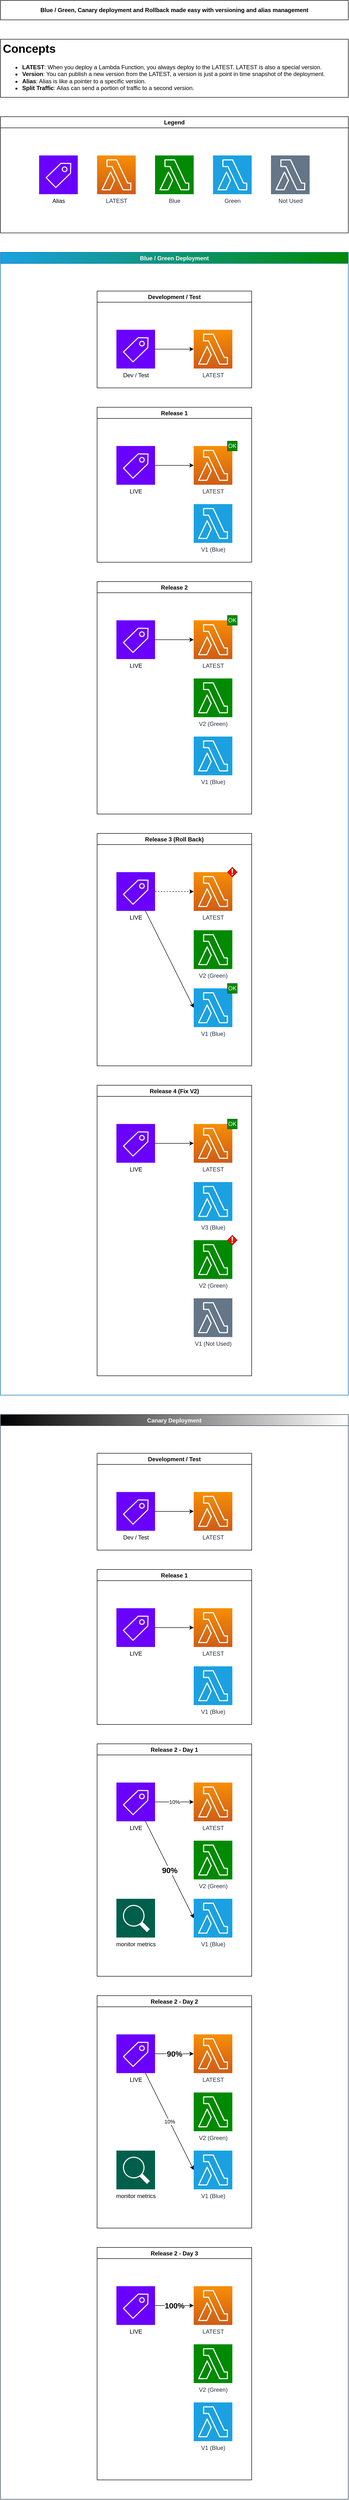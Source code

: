 <mxfile version="21.2.8" type="device">
  <diagram id="rwMwkXmYZ8QWOzxlknyF" name="Page-2">
    <mxGraphModel dx="2928" dy="2100" grid="1" gridSize="10" guides="1" tooltips="1" connect="1" arrows="1" fold="1" page="1" pageScale="1" pageWidth="850" pageHeight="1100" math="0" shadow="0">
      <root>
        <mxCell id="0" />
        <mxCell id="1" parent="0" />
        <mxCell id="IjuGlm-cTknyLkhXqx9--60" value="Canary Deployment" style="swimlane;strokeColor=#314354;fillColor=#000000;fontColor=#ffffff;gradientDirection=east;gradientColor=#ffffff;" vertex="1" parent="1">
          <mxGeometry x="40" y="2960" width="720" height="2240" as="geometry" />
        </mxCell>
        <mxCell id="IjuGlm-cTknyLkhXqx9--12" value="Blue / Green Deployment" style="swimlane;strokeColor=#006EAF;fillColor=#1ba1e2;fontColor=#ffffff;gradientColor=#008A00;gradientDirection=east;" vertex="1" parent="1">
          <mxGeometry x="40" y="560" width="720" height="2360" as="geometry" />
        </mxCell>
        <mxCell id="1SJw5H2plZSEz136o1uf-2" value="V2 (Green)" style="sketch=0;points=[[0,0,0],[0.25,0,0],[0.5,0,0],[0.75,0,0],[1,0,0],[0,1,0],[0.25,1,0],[0.5,1,0],[0.75,1,0],[1,1,0],[0,0.25,0],[0,0.5,0],[0,0.75,0],[1,0.25,0],[1,0.5,0],[1,0.75,0]];outlineConnect=0;fontColor=#232F3E;gradientColor=none;gradientDirection=north;fillColor=#008A00;strokeColor=#ffffff;dashed=0;verticalLabelPosition=bottom;verticalAlign=top;align=center;html=1;fontSize=12;fontStyle=0;aspect=fixed;shape=mxgraph.aws4.resourceIcon;resIcon=mxgraph.aws4.lambda;" vertex="1" parent="IjuGlm-cTknyLkhXqx9--12">
          <mxGeometry x="400" y="880" width="80" height="80" as="geometry" />
        </mxCell>
        <mxCell id="1SJw5H2plZSEz136o1uf-3" value="V1 (Blue)" style="sketch=0;points=[[0,0,0],[0.25,0,0],[0.5,0,0],[0.75,0,0],[1,0,0],[0,1,0],[0.25,1,0],[0.5,1,0],[0.75,1,0],[1,1,0],[0,0.25,0],[0,0.5,0],[0,0.75,0],[1,0.25,0],[1,0.5,0],[1,0.75,0]];outlineConnect=0;fontColor=#232F3E;gradientColor=none;gradientDirection=north;fillColor=#1BA1E2;strokeColor=#ffffff;dashed=0;verticalLabelPosition=bottom;verticalAlign=top;align=center;html=1;fontSize=12;fontStyle=0;aspect=fixed;shape=mxgraph.aws4.resourceIcon;resIcon=mxgraph.aws4.lambda;" vertex="1" parent="IjuGlm-cTknyLkhXqx9--12">
          <mxGeometry x="400" y="1000" width="80" height="80" as="geometry" />
        </mxCell>
        <mxCell id="IjuGlm-cTknyLkhXqx9--1" value="Release 1" style="swimlane;strokeColor=default;" vertex="1" parent="IjuGlm-cTknyLkhXqx9--12">
          <mxGeometry x="200" y="320" width="320" height="320" as="geometry" />
        </mxCell>
        <mxCell id="IjuGlm-cTknyLkhXqx9--76" style="rounded=0;orthogonalLoop=1;jettySize=auto;html=1;entryX=0;entryY=0.5;entryDx=0;entryDy=0;entryPerimeter=0;" edge="1" parent="IjuGlm-cTknyLkhXqx9--1" source="IjuGlm-cTknyLkhXqx9--2" target="IjuGlm-cTknyLkhXqx9--74">
          <mxGeometry relative="1" as="geometry" />
        </mxCell>
        <mxCell id="IjuGlm-cTknyLkhXqx9--2" value="LIVE" style="sketch=0;pointerEvents=1;shadow=0;dashed=0;html=1;strokeColor=#3700CC;fillColor=#6a00ff;labelPosition=center;verticalLabelPosition=bottom;verticalAlign=top;align=center;outlineConnect=0;shape=mxgraph.veeam2.tag;fontColor=#000000;" vertex="1" parent="IjuGlm-cTknyLkhXqx9--1">
          <mxGeometry x="40" y="80" width="80" height="80" as="geometry" />
        </mxCell>
        <mxCell id="IjuGlm-cTknyLkhXqx9--74" value="LATEST" style="sketch=0;points=[[0,0,0],[0.25,0,0],[0.5,0,0],[0.75,0,0],[1,0,0],[0,1,0],[0.25,1,0],[0.5,1,0],[0.75,1,0],[1,1,0],[0,0.25,0],[0,0.5,0],[0,0.75,0],[1,0.25,0],[1,0.5,0],[1,0.75,0]];outlineConnect=0;fontColor=#232F3E;gradientColor=#F78E04;gradientDirection=north;fillColor=#D05C17;strokeColor=#ffffff;dashed=0;verticalLabelPosition=bottom;verticalAlign=top;align=center;html=1;fontSize=12;fontStyle=0;aspect=fixed;shape=mxgraph.aws4.resourceIcon;resIcon=mxgraph.aws4.lambda;" vertex="1" parent="IjuGlm-cTknyLkhXqx9--1">
          <mxGeometry x="200" y="80" width="80" height="80" as="geometry" />
        </mxCell>
        <mxCell id="bSylcyBJzIYtn7nVmHvn-1" value="V1 (Blue)" style="sketch=0;points=[[0,0,0],[0.25,0,0],[0.5,0,0],[0.75,0,0],[1,0,0],[0,1,0],[0.25,1,0],[0.5,1,0],[0.75,1,0],[1,1,0],[0,0.25,0],[0,0.5,0],[0,0.75,0],[1,0.25,0],[1,0.5,0],[1,0.75,0]];outlineConnect=0;fontColor=#232F3E;gradientColor=none;gradientDirection=north;fillColor=#1BA1E2;strokeColor=#ffffff;dashed=0;verticalLabelPosition=bottom;verticalAlign=top;align=center;html=1;fontSize=12;fontStyle=0;aspect=fixed;shape=mxgraph.aws4.resourceIcon;resIcon=mxgraph.aws4.lambda;" vertex="1" parent="IjuGlm-cTknyLkhXqx9--1">
          <mxGeometry x="200" y="200" width="80" height="80" as="geometry" />
        </mxCell>
        <mxCell id="kv43AIYKu9O72h3z5Eyk-9" value="&lt;font style=&quot;font-size: 12px;&quot;&gt;OK&lt;/font&gt;" style="whiteSpace=wrap;html=1;aspect=fixed;fontFamily=Helvetica;fontSize=11;fontColor=#ffffff;fillColor=#008a00;strokeColor=#005700;" vertex="1" parent="IjuGlm-cTknyLkhXqx9--1">
          <mxGeometry x="270" y="70" width="20" height="20" as="geometry" />
        </mxCell>
        <mxCell id="IjuGlm-cTknyLkhXqx9--6" value="Release 2" style="swimlane;strokeColor=default;" vertex="1" parent="IjuGlm-cTknyLkhXqx9--12">
          <mxGeometry x="200" y="680" width="320" height="480" as="geometry" />
        </mxCell>
        <mxCell id="IjuGlm-cTknyLkhXqx9--7" value="LIVE" style="sketch=0;pointerEvents=1;shadow=0;dashed=0;html=1;strokeColor=#3700CC;fillColor=#6a00ff;labelPosition=center;verticalLabelPosition=bottom;verticalAlign=top;align=center;outlineConnect=0;shape=mxgraph.veeam2.tag;fontColor=#000000;" vertex="1" parent="IjuGlm-cTknyLkhXqx9--6">
          <mxGeometry x="40" y="80" width="80" height="80" as="geometry" />
        </mxCell>
        <mxCell id="IjuGlm-cTknyLkhXqx9--9" style="edgeStyle=orthogonalEdgeStyle;rounded=0;orthogonalLoop=1;jettySize=auto;html=1;entryX=0;entryY=0.5;entryDx=0;entryDy=0;entryPerimeter=0;" edge="1" parent="IjuGlm-cTknyLkhXqx9--6" source="IjuGlm-cTknyLkhXqx9--7" target="1SJw5H2plZSEz136o1uf-1">
          <mxGeometry relative="1" as="geometry">
            <mxPoint x="200" y="120" as="targetPoint" />
          </mxGeometry>
        </mxCell>
        <mxCell id="1SJw5H2plZSEz136o1uf-1" value="LATEST" style="sketch=0;points=[[0,0,0],[0.25,0,0],[0.5,0,0],[0.75,0,0],[1,0,0],[0,1,0],[0.25,1,0],[0.5,1,0],[0.75,1,0],[1,1,0],[0,0.25,0],[0,0.5,0],[0,0.75,0],[1,0.25,0],[1,0.5,0],[1,0.75,0]];outlineConnect=0;fontColor=#232F3E;gradientColor=#F78E04;gradientDirection=north;fillColor=#D05C17;strokeColor=#ffffff;dashed=0;verticalLabelPosition=bottom;verticalAlign=top;align=center;html=1;fontSize=12;fontStyle=0;aspect=fixed;shape=mxgraph.aws4.resourceIcon;resIcon=mxgraph.aws4.lambda;" vertex="1" parent="IjuGlm-cTknyLkhXqx9--6">
          <mxGeometry x="200" y="80" width="80" height="80" as="geometry" />
        </mxCell>
        <mxCell id="kv43AIYKu9O72h3z5Eyk-6" value="&lt;font style=&quot;font-size: 12px;&quot;&gt;OK&lt;/font&gt;" style="whiteSpace=wrap;html=1;aspect=fixed;fontFamily=Helvetica;fontSize=11;fontColor=#ffffff;fillColor=#008a00;strokeColor=#005700;" vertex="1" parent="IjuGlm-cTknyLkhXqx9--6">
          <mxGeometry x="270" y="70" width="20" height="20" as="geometry" />
        </mxCell>
        <mxCell id="IjuGlm-cTknyLkhXqx9--13" value="Development / Test" style="swimlane;strokeColor=default;" vertex="1" parent="IjuGlm-cTknyLkhXqx9--12">
          <mxGeometry x="200" y="80" width="320" height="200" as="geometry" />
        </mxCell>
        <mxCell id="IjuGlm-cTknyLkhXqx9--73" style="edgeStyle=orthogonalEdgeStyle;rounded=0;orthogonalLoop=1;jettySize=auto;html=1;entryX=0;entryY=0.5;entryDx=0;entryDy=0;entryPerimeter=0;" edge="1" parent="IjuGlm-cTknyLkhXqx9--13" source="IjuGlm-cTknyLkhXqx9--14" target="IjuGlm-cTknyLkhXqx9--72">
          <mxGeometry relative="1" as="geometry" />
        </mxCell>
        <mxCell id="IjuGlm-cTknyLkhXqx9--14" value="Dev / Test" style="sketch=0;pointerEvents=1;shadow=0;dashed=0;html=1;strokeColor=#3700CC;fillColor=#6a00ff;labelPosition=center;verticalLabelPosition=bottom;verticalAlign=top;align=center;outlineConnect=0;shape=mxgraph.veeam2.tag;fontColor=#000000;" vertex="1" parent="IjuGlm-cTknyLkhXqx9--13">
          <mxGeometry x="40" y="80" width="80" height="80" as="geometry" />
        </mxCell>
        <mxCell id="IjuGlm-cTknyLkhXqx9--72" value="LATEST" style="sketch=0;points=[[0,0,0],[0.25,0,0],[0.5,0,0],[0.75,0,0],[1,0,0],[0,1,0],[0.25,1,0],[0.5,1,0],[0.75,1,0],[1,1,0],[0,0.25,0],[0,0.5,0],[0,0.75,0],[1,0.25,0],[1,0.5,0],[1,0.75,0]];outlineConnect=0;fontColor=#232F3E;gradientColor=#F78E04;gradientDirection=north;fillColor=#D05C17;strokeColor=#ffffff;dashed=0;verticalLabelPosition=bottom;verticalAlign=top;align=center;html=1;fontSize=12;fontStyle=0;aspect=fixed;shape=mxgraph.aws4.resourceIcon;resIcon=mxgraph.aws4.lambda;" vertex="1" parent="IjuGlm-cTknyLkhXqx9--13">
          <mxGeometry x="200" y="80" width="80" height="80" as="geometry" />
        </mxCell>
        <mxCell id="IjuGlm-cTknyLkhXqx9--17" value="Release 3 (Roll Back)" style="swimlane;strokeColor=default;" vertex="1" parent="IjuGlm-cTknyLkhXqx9--12">
          <mxGeometry x="200" y="1200" width="320" height="480" as="geometry" />
        </mxCell>
        <mxCell id="IjuGlm-cTknyLkhXqx9--18" style="edgeStyle=orthogonalEdgeStyle;rounded=0;orthogonalLoop=1;jettySize=auto;html=1;dashed=1;entryX=0;entryY=0.5;entryDx=0;entryDy=0;entryPerimeter=0;" edge="1" parent="IjuGlm-cTknyLkhXqx9--17" source="IjuGlm-cTknyLkhXqx9--19" target="Lr6hTGhTIC526UJSO9lO-1">
          <mxGeometry relative="1" as="geometry">
            <mxPoint x="200" y="120" as="targetPoint" />
          </mxGeometry>
        </mxCell>
        <mxCell id="EEOpYRcM1HPUiGDqfmjE-1" style="edgeStyle=none;shape=connector;rounded=0;orthogonalLoop=1;jettySize=auto;html=1;entryX=0;entryY=0.5;entryDx=0;entryDy=0;entryPerimeter=0;labelBackgroundColor=default;strokeColor=default;fontFamily=Helvetica;fontSize=11;fontColor=default;endArrow=classic;" edge="1" parent="IjuGlm-cTknyLkhXqx9--17" source="IjuGlm-cTknyLkhXqx9--19" target="Lr6hTGhTIC526UJSO9lO-3">
          <mxGeometry relative="1" as="geometry" />
        </mxCell>
        <mxCell id="IjuGlm-cTknyLkhXqx9--19" value="&lt;meta charset=&quot;utf-8&quot;&gt;&lt;span style=&quot;color: rgb(0, 0, 0); font-family: Helvetica; font-size: 12px; font-style: normal; font-variant-ligatures: normal; font-variant-caps: normal; font-weight: 400; letter-spacing: normal; orphans: 2; text-align: center; text-indent: 0px; text-transform: none; widows: 2; word-spacing: 0px; -webkit-text-stroke-width: 0px; background-color: rgb(251, 251, 251); text-decoration-thickness: initial; text-decoration-style: initial; text-decoration-color: initial; float: none; display: inline !important;&quot;&gt;LIVE&lt;/span&gt;" style="sketch=0;pointerEvents=1;shadow=0;dashed=0;html=1;strokeColor=#3700CC;fillColor=#6a00ff;labelPosition=center;verticalLabelPosition=bottom;verticalAlign=top;align=center;outlineConnect=0;shape=mxgraph.veeam2.tag;fontColor=#000000;" vertex="1" parent="IjuGlm-cTknyLkhXqx9--17">
          <mxGeometry x="40" y="80" width="80" height="80" as="geometry" />
        </mxCell>
        <mxCell id="Lr6hTGhTIC526UJSO9lO-1" value="LATEST" style="sketch=0;points=[[0,0,0],[0.25,0,0],[0.5,0,0],[0.75,0,0],[1,0,0],[0,1,0],[0.25,1,0],[0.5,1,0],[0.75,1,0],[1,1,0],[0,0.25,0],[0,0.5,0],[0,0.75,0],[1,0.25,0],[1,0.5,0],[1,0.75,0]];outlineConnect=0;fontColor=#232F3E;gradientColor=#F78E04;gradientDirection=north;fillColor=#D05C17;strokeColor=#ffffff;dashed=0;verticalLabelPosition=bottom;verticalAlign=top;align=center;html=1;fontSize=12;fontStyle=0;aspect=fixed;shape=mxgraph.aws4.resourceIcon;resIcon=mxgraph.aws4.lambda;" vertex="1" parent="IjuGlm-cTknyLkhXqx9--17">
          <mxGeometry x="200" y="80" width="80" height="80" as="geometry" />
        </mxCell>
        <mxCell id="Lr6hTGhTIC526UJSO9lO-2" value="V2 (Green)" style="sketch=0;points=[[0,0,0],[0.25,0,0],[0.5,0,0],[0.75,0,0],[1,0,0],[0,1,0],[0.25,1,0],[0.5,1,0],[0.75,1,0],[1,1,0],[0,0.25,0],[0,0.5,0],[0,0.75,0],[1,0.25,0],[1,0.5,0],[1,0.75,0]];outlineConnect=0;fontColor=#232F3E;gradientColor=none;gradientDirection=north;fillColor=#008A00;strokeColor=#ffffff;dashed=0;verticalLabelPosition=bottom;verticalAlign=top;align=center;html=1;fontSize=12;fontStyle=0;aspect=fixed;shape=mxgraph.aws4.resourceIcon;resIcon=mxgraph.aws4.lambda;" vertex="1" parent="IjuGlm-cTknyLkhXqx9--17">
          <mxGeometry x="200" y="200" width="80" height="80" as="geometry" />
        </mxCell>
        <mxCell id="Lr6hTGhTIC526UJSO9lO-3" value="V1 (Blue)" style="sketch=0;points=[[0,0,0],[0.25,0,0],[0.5,0,0],[0.75,0,0],[1,0,0],[0,1,0],[0.25,1,0],[0.5,1,0],[0.75,1,0],[1,1,0],[0,0.25,0],[0,0.5,0],[0,0.75,0],[1,0.25,0],[1,0.5,0],[1,0.75,0]];outlineConnect=0;fontColor=#232F3E;gradientColor=none;gradientDirection=north;fillColor=#1BA1E2;strokeColor=#ffffff;dashed=0;verticalLabelPosition=bottom;verticalAlign=top;align=center;html=1;fontSize=12;fontStyle=0;aspect=fixed;shape=mxgraph.aws4.resourceIcon;resIcon=mxgraph.aws4.lambda;" vertex="1" parent="IjuGlm-cTknyLkhXqx9--17">
          <mxGeometry x="200" y="320" width="80" height="80" as="geometry" />
        </mxCell>
        <mxCell id="kv43AIYKu9O72h3z5Eyk-5" value="&lt;b&gt;&lt;font style=&quot;font-size: 18px;&quot;&gt;!&lt;/font&gt;&lt;/b&gt;" style="rhombus;whiteSpace=wrap;html=1;fontFamily=Helvetica;fontSize=11;fontColor=#ffffff;fillColor=#e51400;strokeColor=#B20000;" vertex="1" parent="IjuGlm-cTknyLkhXqx9--17">
          <mxGeometry x="270" y="70" width="20" height="20" as="geometry" />
        </mxCell>
        <mxCell id="kv43AIYKu9O72h3z5Eyk-7" value="&lt;font style=&quot;font-size: 12px;&quot;&gt;OK&lt;/font&gt;" style="whiteSpace=wrap;html=1;aspect=fixed;fontFamily=Helvetica;fontSize=11;fontColor=#ffffff;fillColor=#008a00;strokeColor=#005700;" vertex="1" parent="IjuGlm-cTknyLkhXqx9--17">
          <mxGeometry x="270" y="310" width="20" height="20" as="geometry" />
        </mxCell>
        <mxCell id="IjuGlm-cTknyLkhXqx9--24" value="Release 4 (Fix V2)" style="swimlane;strokeColor=default;" vertex="1" parent="IjuGlm-cTknyLkhXqx9--12">
          <mxGeometry x="200" y="1720" width="320" height="600" as="geometry" />
        </mxCell>
        <mxCell id="IjuGlm-cTknyLkhXqx9--25" style="edgeStyle=orthogonalEdgeStyle;rounded=0;orthogonalLoop=1;jettySize=auto;html=1;" edge="1" parent="IjuGlm-cTknyLkhXqx9--24" source="IjuGlm-cTknyLkhXqx9--26">
          <mxGeometry relative="1" as="geometry">
            <mxPoint x="200" y="120" as="targetPoint" />
          </mxGeometry>
        </mxCell>
        <mxCell id="IjuGlm-cTknyLkhXqx9--26" value="&lt;meta charset=&quot;utf-8&quot;&gt;&lt;span style=&quot;color: rgb(0, 0, 0); font-family: Helvetica; font-size: 12px; font-style: normal; font-variant-ligatures: normal; font-variant-caps: normal; font-weight: 400; letter-spacing: normal; orphans: 2; text-align: center; text-indent: 0px; text-transform: none; widows: 2; word-spacing: 0px; -webkit-text-stroke-width: 0px; background-color: rgb(251, 251, 251); text-decoration-thickness: initial; text-decoration-style: initial; text-decoration-color: initial; float: none; display: inline !important;&quot;&gt;LIVE&lt;/span&gt;" style="sketch=0;pointerEvents=1;shadow=0;dashed=0;html=1;strokeColor=#3700CC;fillColor=#6a00ff;labelPosition=center;verticalLabelPosition=bottom;verticalAlign=top;align=center;outlineConnect=0;shape=mxgraph.veeam2.tag;fontColor=#000000;" vertex="1" parent="IjuGlm-cTknyLkhXqx9--24">
          <mxGeometry x="40" y="80" width="80" height="80" as="geometry" />
        </mxCell>
        <mxCell id="EEOpYRcM1HPUiGDqfmjE-2" value="LATEST" style="sketch=0;points=[[0,0,0],[0.25,0,0],[0.5,0,0],[0.75,0,0],[1,0,0],[0,1,0],[0.25,1,0],[0.5,1,0],[0.75,1,0],[1,1,0],[0,0.25,0],[0,0.5,0],[0,0.75,0],[1,0.25,0],[1,0.5,0],[1,0.75,0]];outlineConnect=0;fontColor=#232F3E;gradientColor=#F78E04;gradientDirection=north;fillColor=#D05C17;strokeColor=#ffffff;dashed=0;verticalLabelPosition=bottom;verticalAlign=top;align=center;html=1;fontSize=12;fontStyle=0;aspect=fixed;shape=mxgraph.aws4.resourceIcon;resIcon=mxgraph.aws4.lambda;" vertex="1" parent="IjuGlm-cTknyLkhXqx9--24">
          <mxGeometry x="200" y="80" width="80" height="80" as="geometry" />
        </mxCell>
        <mxCell id="EEOpYRcM1HPUiGDqfmjE-3" value="V2 (Green)" style="sketch=0;points=[[0,0,0],[0.25,0,0],[0.5,0,0],[0.75,0,0],[1,0,0],[0,1,0],[0.25,1,0],[0.5,1,0],[0.75,1,0],[1,1,0],[0,0.25,0],[0,0.5,0],[0,0.75,0],[1,0.25,0],[1,0.5,0],[1,0.75,0]];outlineConnect=0;fontColor=#232F3E;gradientColor=none;gradientDirection=north;fillColor=#008A00;strokeColor=#ffffff;dashed=0;verticalLabelPosition=bottom;verticalAlign=top;align=center;html=1;fontSize=12;fontStyle=0;aspect=fixed;shape=mxgraph.aws4.resourceIcon;resIcon=mxgraph.aws4.lambda;" vertex="1" parent="IjuGlm-cTknyLkhXqx9--24">
          <mxGeometry x="200" y="320" width="80" height="80" as="geometry" />
        </mxCell>
        <mxCell id="EEOpYRcM1HPUiGDqfmjE-5" value="V1 (Not Used)" style="sketch=0;points=[[0,0,0],[0.25,0,0],[0.5,0,0],[0.75,0,0],[1,0,0],[0,1,0],[0.25,1,0],[0.5,1,0],[0.75,1,0],[1,1,0],[0,0.25,0],[0,0.5,0],[0,0.75,0],[1,0.25,0],[1,0.5,0],[1,0.75,0]];outlineConnect=0;fontColor=#232F3E;gradientColor=none;gradientDirection=north;fillColor=#647687;strokeColor=#ffffff;dashed=0;verticalLabelPosition=bottom;verticalAlign=top;align=center;html=1;fontSize=12;fontStyle=0;aspect=fixed;shape=mxgraph.aws4.resourceIcon;resIcon=mxgraph.aws4.lambda;" vertex="1" parent="IjuGlm-cTknyLkhXqx9--24">
          <mxGeometry x="200" y="440" width="80" height="80" as="geometry" />
        </mxCell>
        <mxCell id="EEOpYRcM1HPUiGDqfmjE-4" value="V3 (Blue)" style="sketch=0;points=[[0,0,0],[0.25,0,0],[0.5,0,0],[0.75,0,0],[1,0,0],[0,1,0],[0.25,1,0],[0.5,1,0],[0.75,1,0],[1,1,0],[0,0.25,0],[0,0.5,0],[0,0.75,0],[1,0.25,0],[1,0.5,0],[1,0.75,0]];outlineConnect=0;fontColor=#232F3E;gradientColor=none;gradientDirection=north;fillColor=#1BA1E2;strokeColor=#ffffff;dashed=0;verticalLabelPosition=bottom;verticalAlign=top;align=center;html=1;fontSize=12;fontStyle=0;aspect=fixed;shape=mxgraph.aws4.resourceIcon;resIcon=mxgraph.aws4.lambda;" vertex="1" parent="IjuGlm-cTknyLkhXqx9--24">
          <mxGeometry x="200" y="200" width="80" height="80" as="geometry" />
        </mxCell>
        <mxCell id="kv43AIYKu9O72h3z5Eyk-8" value="&lt;font style=&quot;font-size: 12px;&quot;&gt;OK&lt;/font&gt;" style="whiteSpace=wrap;html=1;aspect=fixed;fontFamily=Helvetica;fontSize=11;fontColor=#ffffff;fillColor=#008a00;strokeColor=#005700;" vertex="1" parent="IjuGlm-cTknyLkhXqx9--24">
          <mxGeometry x="270" y="70" width="20" height="20" as="geometry" />
        </mxCell>
        <mxCell id="kv43AIYKu9O72h3z5Eyk-13" value="&lt;b&gt;&lt;font style=&quot;font-size: 18px;&quot;&gt;!&lt;/font&gt;&lt;/b&gt;" style="rhombus;whiteSpace=wrap;html=1;fontFamily=Helvetica;fontSize=11;fontColor=#ffffff;fillColor=#e51400;strokeColor=#B20000;" vertex="1" parent="IjuGlm-cTknyLkhXqx9--24">
          <mxGeometry x="270" y="310" width="20" height="20" as="geometry" />
        </mxCell>
        <mxCell id="IjuGlm-cTknyLkhXqx9--31" value="Release 1" style="swimlane;strokeColor=default;" vertex="1" parent="1">
          <mxGeometry x="240" y="3280" width="320" height="320" as="geometry" />
        </mxCell>
        <mxCell id="IjuGlm-cTknyLkhXqx9--32" value="LIVE" style="sketch=0;pointerEvents=1;shadow=0;dashed=0;html=1;strokeColor=#3700CC;fillColor=#6a00ff;labelPosition=center;verticalLabelPosition=bottom;verticalAlign=top;align=center;outlineConnect=0;shape=mxgraph.veeam2.tag;fontColor=#000000;" vertex="1" parent="IjuGlm-cTknyLkhXqx9--31">
          <mxGeometry x="40" y="80" width="80" height="80" as="geometry" />
        </mxCell>
        <mxCell id="IjuGlm-cTknyLkhXqx9--34" style="edgeStyle=orthogonalEdgeStyle;rounded=0;orthogonalLoop=1;jettySize=auto;html=1;entryX=0;entryY=0.5;entryDx=0;entryDy=0;entryPerimeter=0;" edge="1" parent="IjuGlm-cTknyLkhXqx9--31" source="IjuGlm-cTknyLkhXqx9--32" target="xD72juDvRgwaCeEWiJvf-2">
          <mxGeometry relative="1" as="geometry">
            <mxPoint x="160" y="120" as="targetPoint" />
          </mxGeometry>
        </mxCell>
        <mxCell id="xD72juDvRgwaCeEWiJvf-2" value="LATEST" style="sketch=0;points=[[0,0,0],[0.25,0,0],[0.5,0,0],[0.75,0,0],[1,0,0],[0,1,0],[0.25,1,0],[0.5,1,0],[0.75,1,0],[1,1,0],[0,0.25,0],[0,0.5,0],[0,0.75,0],[1,0.25,0],[1,0.5,0],[1,0.75,0]];outlineConnect=0;fontColor=#232F3E;gradientColor=#F78E04;gradientDirection=north;fillColor=#D05C17;strokeColor=#ffffff;dashed=0;verticalLabelPosition=bottom;verticalAlign=top;align=center;html=1;fontSize=12;fontStyle=0;aspect=fixed;shape=mxgraph.aws4.resourceIcon;resIcon=mxgraph.aws4.lambda;" vertex="1" parent="IjuGlm-cTknyLkhXqx9--31">
          <mxGeometry x="200" y="80" width="80" height="80" as="geometry" />
        </mxCell>
        <mxCell id="xD72juDvRgwaCeEWiJvf-3" value="V1 (Blue)" style="sketch=0;points=[[0,0,0],[0.25,0,0],[0.5,0,0],[0.75,0,0],[1,0,0],[0,1,0],[0.25,1,0],[0.5,1,0],[0.75,1,0],[1,1,0],[0,0.25,0],[0,0.5,0],[0,0.75,0],[1,0.25,0],[1,0.5,0],[1,0.75,0]];outlineConnect=0;fontColor=#232F3E;gradientColor=none;gradientDirection=north;fillColor=#1BA1E2;strokeColor=#ffffff;dashed=0;verticalLabelPosition=bottom;verticalAlign=top;align=center;html=1;fontSize=12;fontStyle=0;aspect=fixed;shape=mxgraph.aws4.resourceIcon;resIcon=mxgraph.aws4.lambda;" vertex="1" parent="IjuGlm-cTknyLkhXqx9--31">
          <mxGeometry x="200" y="200" width="80" height="80" as="geometry" />
        </mxCell>
        <mxCell id="IjuGlm-cTknyLkhXqx9--36" value="Development / Test" style="swimlane;strokeColor=default;" vertex="1" parent="1">
          <mxGeometry x="240" y="3040" width="320" height="200" as="geometry" />
        </mxCell>
        <mxCell id="IjuGlm-cTknyLkhXqx9--37" value="Dev / Test" style="sketch=0;pointerEvents=1;shadow=0;dashed=0;html=1;strokeColor=#3700CC;fillColor=#6a00ff;labelPosition=center;verticalLabelPosition=bottom;verticalAlign=top;align=center;outlineConnect=0;shape=mxgraph.veeam2.tag;fontColor=#000000;" vertex="1" parent="IjuGlm-cTknyLkhXqx9--36">
          <mxGeometry x="40" y="80" width="80" height="80" as="geometry" />
        </mxCell>
        <mxCell id="xD72juDvRgwaCeEWiJvf-1" value="LATEST" style="sketch=0;points=[[0,0,0],[0.25,0,0],[0.5,0,0],[0.75,0,0],[1,0,0],[0,1,0],[0.25,1,0],[0.5,1,0],[0.75,1,0],[1,1,0],[0,0.25,0],[0,0.5,0],[0,0.75,0],[1,0.25,0],[1,0.5,0],[1,0.75,0]];outlineConnect=0;fontColor=#232F3E;gradientColor=#F78E04;gradientDirection=north;fillColor=#D05C17;strokeColor=#ffffff;dashed=0;verticalLabelPosition=bottom;verticalAlign=top;align=center;html=1;fontSize=12;fontStyle=0;aspect=fixed;shape=mxgraph.aws4.resourceIcon;resIcon=mxgraph.aws4.lambda;" vertex="1" parent="IjuGlm-cTknyLkhXqx9--36">
          <mxGeometry x="200" y="80" width="80" height="80" as="geometry" />
        </mxCell>
        <mxCell id="IjuGlm-cTknyLkhXqx9--39" style="edgeStyle=orthogonalEdgeStyle;rounded=0;orthogonalLoop=1;jettySize=auto;html=1;entryX=0;entryY=0.5;entryDx=0;entryDy=0;entryPerimeter=0;" edge="1" parent="IjuGlm-cTknyLkhXqx9--36" source="IjuGlm-cTknyLkhXqx9--37" target="xD72juDvRgwaCeEWiJvf-1">
          <mxGeometry relative="1" as="geometry">
            <mxPoint x="200" y="120" as="targetPoint" />
          </mxGeometry>
        </mxCell>
        <mxCell id="IjuGlm-cTknyLkhXqx9--40" value="Release 2 - Day 1" style="swimlane;strokeColor=default;" vertex="1" parent="1">
          <mxGeometry x="240" y="3640" width="320" height="480" as="geometry" />
        </mxCell>
        <mxCell id="IjuGlm-cTknyLkhXqx9--41" value="&lt;b&gt;&lt;font style=&quot;font-size: 16px;&quot;&gt;90%&lt;/font&gt;&lt;/b&gt;" style="rounded=0;orthogonalLoop=1;jettySize=auto;html=1;entryX=0;entryY=0.5;entryDx=0;entryDy=0;entryPerimeter=0;" edge="1" parent="IjuGlm-cTknyLkhXqx9--40" source="IjuGlm-cTknyLkhXqx9--43" target="xD72juDvRgwaCeEWiJvf-6">
          <mxGeometry x="0.006" relative="1" as="geometry">
            <mxPoint x="130" y="320" as="targetPoint" />
            <mxPoint as="offset" />
          </mxGeometry>
        </mxCell>
        <mxCell id="IjuGlm-cTknyLkhXqx9--42" value="10%" style="edgeStyle=orthogonalEdgeStyle;rounded=0;orthogonalLoop=1;jettySize=auto;html=1;entryX=0;entryY=0.5;entryDx=0;entryDy=0;entryPerimeter=0;" edge="1" parent="IjuGlm-cTknyLkhXqx9--40" source="IjuGlm-cTknyLkhXqx9--43" target="xD72juDvRgwaCeEWiJvf-4">
          <mxGeometry relative="1" as="geometry">
            <mxPoint x="170" y="120" as="targetPoint" />
          </mxGeometry>
        </mxCell>
        <mxCell id="IjuGlm-cTknyLkhXqx9--43" value="&lt;meta charset=&quot;utf-8&quot;&gt;&lt;span style=&quot;color: rgb(0, 0, 0); font-family: Helvetica; font-size: 12px; font-style: normal; font-variant-ligatures: normal; font-variant-caps: normal; font-weight: 400; letter-spacing: normal; orphans: 2; text-align: center; text-indent: 0px; text-transform: none; widows: 2; word-spacing: 0px; -webkit-text-stroke-width: 0px; background-color: rgb(251, 251, 251); text-decoration-thickness: initial; text-decoration-style: initial; text-decoration-color: initial; float: none; display: inline !important;&quot;&gt;LIVE&lt;/span&gt;" style="sketch=0;pointerEvents=1;shadow=0;dashed=0;html=1;strokeColor=#3700CC;fillColor=#6a00ff;labelPosition=center;verticalLabelPosition=bottom;verticalAlign=top;align=center;outlineConnect=0;shape=mxgraph.veeam2.tag;fontColor=#000000;" vertex="1" parent="IjuGlm-cTknyLkhXqx9--40">
          <mxGeometry x="40" y="80" width="80" height="80" as="geometry" />
        </mxCell>
        <mxCell id="xD72juDvRgwaCeEWiJvf-4" value="LATEST" style="sketch=0;points=[[0,0,0],[0.25,0,0],[0.5,0,0],[0.75,0,0],[1,0,0],[0,1,0],[0.25,1,0],[0.5,1,0],[0.75,1,0],[1,1,0],[0,0.25,0],[0,0.5,0],[0,0.75,0],[1,0.25,0],[1,0.5,0],[1,0.75,0]];outlineConnect=0;fontColor=#232F3E;gradientColor=#F78E04;gradientDirection=north;fillColor=#D05C17;strokeColor=#ffffff;dashed=0;verticalLabelPosition=bottom;verticalAlign=top;align=center;html=1;fontSize=12;fontStyle=0;aspect=fixed;shape=mxgraph.aws4.resourceIcon;resIcon=mxgraph.aws4.lambda;" vertex="1" parent="IjuGlm-cTknyLkhXqx9--40">
          <mxGeometry x="200" y="80" width="80" height="80" as="geometry" />
        </mxCell>
        <mxCell id="xD72juDvRgwaCeEWiJvf-5" value="V2 (Green)" style="sketch=0;points=[[0,0,0],[0.25,0,0],[0.5,0,0],[0.75,0,0],[1,0,0],[0,1,0],[0.25,1,0],[0.5,1,0],[0.75,1,0],[1,1,0],[0,0.25,0],[0,0.5,0],[0,0.75,0],[1,0.25,0],[1,0.5,0],[1,0.75,0]];outlineConnect=0;fontColor=#232F3E;gradientColor=none;gradientDirection=north;fillColor=#008A00;strokeColor=#ffffff;dashed=0;verticalLabelPosition=bottom;verticalAlign=top;align=center;html=1;fontSize=12;fontStyle=0;aspect=fixed;shape=mxgraph.aws4.resourceIcon;resIcon=mxgraph.aws4.lambda;" vertex="1" parent="IjuGlm-cTknyLkhXqx9--40">
          <mxGeometry x="200" y="200" width="80" height="80" as="geometry" />
        </mxCell>
        <mxCell id="xD72juDvRgwaCeEWiJvf-6" value="V1 (Blue)" style="sketch=0;points=[[0,0,0],[0.25,0,0],[0.5,0,0],[0.75,0,0],[1,0,0],[0,1,0],[0.25,1,0],[0.5,1,0],[0.75,1,0],[1,1,0],[0,0.25,0],[0,0.5,0],[0,0.75,0],[1,0.25,0],[1,0.5,0],[1,0.75,0]];outlineConnect=0;fontColor=#232F3E;gradientColor=none;gradientDirection=north;fillColor=#1BA1E2;strokeColor=#ffffff;dashed=0;verticalLabelPosition=bottom;verticalAlign=top;align=center;html=1;fontSize=12;fontStyle=0;aspect=fixed;shape=mxgraph.aws4.resourceIcon;resIcon=mxgraph.aws4.lambda;" vertex="1" parent="IjuGlm-cTknyLkhXqx9--40">
          <mxGeometry x="200" y="320" width="80" height="80" as="geometry" />
        </mxCell>
        <mxCell id="IjuGlm-cTknyLkhXqx9--62" value="monitor metrics" style="sketch=0;pointerEvents=1;shadow=0;dashed=0;html=1;strokeColor=none;fillColor=#005F4B;labelPosition=center;verticalLabelPosition=bottom;verticalAlign=top;align=center;outlineConnect=0;shape=mxgraph.veeam2.magnifying_glass;" vertex="1" parent="IjuGlm-cTknyLkhXqx9--40">
          <mxGeometry x="40" y="320" width="80" height="80" as="geometry" />
        </mxCell>
        <mxCell id="IjuGlm-cTknyLkhXqx9--47" value="Release 2 - Day 2" style="swimlane;strokeColor=default;" vertex="1" parent="1">
          <mxGeometry x="240" y="4160" width="320" height="480" as="geometry" />
        </mxCell>
        <mxCell id="IjuGlm-cTknyLkhXqx9--48" value="10%" style="rounded=0;orthogonalLoop=1;jettySize=auto;html=1;entryX=0;entryY=0.5;entryDx=0;entryDy=0;entryPerimeter=0;" edge="1" parent="IjuGlm-cTknyLkhXqx9--47" source="IjuGlm-cTknyLkhXqx9--50" target="xD72juDvRgwaCeEWiJvf-9">
          <mxGeometry relative="1" as="geometry">
            <mxPoint x="140" y="370" as="targetPoint" />
          </mxGeometry>
        </mxCell>
        <mxCell id="IjuGlm-cTknyLkhXqx9--49" value="&lt;b&gt;&lt;font style=&quot;font-size: 16px;&quot;&gt;90%&lt;/font&gt;&lt;/b&gt;" style="edgeStyle=orthogonalEdgeStyle;rounded=0;orthogonalLoop=1;jettySize=auto;html=1;entryX=0;entryY=0.5;entryDx=0;entryDy=0;entryPerimeter=0;" edge="1" parent="IjuGlm-cTknyLkhXqx9--47" source="IjuGlm-cTknyLkhXqx9--50" target="xD72juDvRgwaCeEWiJvf-7">
          <mxGeometry relative="1" as="geometry">
            <mxPoint x="170" y="120" as="targetPoint" />
          </mxGeometry>
        </mxCell>
        <mxCell id="IjuGlm-cTknyLkhXqx9--50" value="&lt;meta charset=&quot;utf-8&quot;&gt;&lt;span style=&quot;color: rgb(0, 0, 0); font-family: Helvetica; font-size: 12px; font-style: normal; font-variant-ligatures: normal; font-variant-caps: normal; font-weight: 400; letter-spacing: normal; orphans: 2; text-align: center; text-indent: 0px; text-transform: none; widows: 2; word-spacing: 0px; -webkit-text-stroke-width: 0px; background-color: rgb(251, 251, 251); text-decoration-thickness: initial; text-decoration-style: initial; text-decoration-color: initial; float: none; display: inline !important;&quot;&gt;LIVE&lt;/span&gt;" style="sketch=0;pointerEvents=1;shadow=0;dashed=0;html=1;strokeColor=#3700CC;fillColor=#6a00ff;labelPosition=center;verticalLabelPosition=bottom;verticalAlign=top;align=center;outlineConnect=0;shape=mxgraph.veeam2.tag;fontColor=#000000;" vertex="1" parent="IjuGlm-cTknyLkhXqx9--47">
          <mxGeometry x="40" y="80" width="80" height="80" as="geometry" />
        </mxCell>
        <mxCell id="xD72juDvRgwaCeEWiJvf-7" value="LATEST" style="sketch=0;points=[[0,0,0],[0.25,0,0],[0.5,0,0],[0.75,0,0],[1,0,0],[0,1,0],[0.25,1,0],[0.5,1,0],[0.75,1,0],[1,1,0],[0,0.25,0],[0,0.5,0],[0,0.75,0],[1,0.25,0],[1,0.5,0],[1,0.75,0]];outlineConnect=0;fontColor=#232F3E;gradientColor=#F78E04;gradientDirection=north;fillColor=#D05C17;strokeColor=#ffffff;dashed=0;verticalLabelPosition=bottom;verticalAlign=top;align=center;html=1;fontSize=12;fontStyle=0;aspect=fixed;shape=mxgraph.aws4.resourceIcon;resIcon=mxgraph.aws4.lambda;" vertex="1" parent="IjuGlm-cTknyLkhXqx9--47">
          <mxGeometry x="200" y="80" width="80" height="80" as="geometry" />
        </mxCell>
        <mxCell id="xD72juDvRgwaCeEWiJvf-8" value="V2 (Green)" style="sketch=0;points=[[0,0,0],[0.25,0,0],[0.5,0,0],[0.75,0,0],[1,0,0],[0,1,0],[0.25,1,0],[0.5,1,0],[0.75,1,0],[1,1,0],[0,0.25,0],[0,0.5,0],[0,0.75,0],[1,0.25,0],[1,0.5,0],[1,0.75,0]];outlineConnect=0;fontColor=#232F3E;gradientColor=none;gradientDirection=north;fillColor=#008A00;strokeColor=#ffffff;dashed=0;verticalLabelPosition=bottom;verticalAlign=top;align=center;html=1;fontSize=12;fontStyle=0;aspect=fixed;shape=mxgraph.aws4.resourceIcon;resIcon=mxgraph.aws4.lambda;" vertex="1" parent="IjuGlm-cTknyLkhXqx9--47">
          <mxGeometry x="200" y="200" width="80" height="80" as="geometry" />
        </mxCell>
        <mxCell id="xD72juDvRgwaCeEWiJvf-9" value="V1 (Blue)" style="sketch=0;points=[[0,0,0],[0.25,0,0],[0.5,0,0],[0.75,0,0],[1,0,0],[0,1,0],[0.25,1,0],[0.5,1,0],[0.75,1,0],[1,1,0],[0,0.25,0],[0,0.5,0],[0,0.75,0],[1,0.25,0],[1,0.5,0],[1,0.75,0]];outlineConnect=0;fontColor=#232F3E;gradientColor=none;gradientDirection=north;fillColor=#1BA1E2;strokeColor=#ffffff;dashed=0;verticalLabelPosition=bottom;verticalAlign=top;align=center;html=1;fontSize=12;fontStyle=0;aspect=fixed;shape=mxgraph.aws4.resourceIcon;resIcon=mxgraph.aws4.lambda;" vertex="1" parent="IjuGlm-cTknyLkhXqx9--47">
          <mxGeometry x="200" y="320" width="80" height="80" as="geometry" />
        </mxCell>
        <mxCell id="xD72juDvRgwaCeEWiJvf-13" value="monitor metrics" style="sketch=0;pointerEvents=1;shadow=0;dashed=0;html=1;strokeColor=none;fillColor=#005F4B;labelPosition=center;verticalLabelPosition=bottom;verticalAlign=top;align=center;outlineConnect=0;shape=mxgraph.veeam2.magnifying_glass;" vertex="1" parent="IjuGlm-cTknyLkhXqx9--47">
          <mxGeometry x="40" y="320" width="80" height="80" as="geometry" />
        </mxCell>
        <mxCell id="IjuGlm-cTknyLkhXqx9--54" value="Release 2 - Day 3" style="swimlane;strokeColor=default;" vertex="1" parent="1">
          <mxGeometry x="240" y="4680" width="320" height="480" as="geometry" />
        </mxCell>
        <mxCell id="IjuGlm-cTknyLkhXqx9--55" value="&lt;b&gt;&lt;font style=&quot;font-size: 16px;&quot;&gt;100%&lt;/font&gt;&lt;/b&gt;" style="edgeStyle=orthogonalEdgeStyle;rounded=0;orthogonalLoop=1;jettySize=auto;html=1;entryX=0;entryY=0.5;entryDx=0;entryDy=0;entryPerimeter=0;" edge="1" parent="IjuGlm-cTknyLkhXqx9--54" source="IjuGlm-cTknyLkhXqx9--56" target="xD72juDvRgwaCeEWiJvf-10">
          <mxGeometry relative="1" as="geometry">
            <mxPoint as="offset" />
            <mxPoint x="150" y="120" as="targetPoint" />
          </mxGeometry>
        </mxCell>
        <mxCell id="IjuGlm-cTknyLkhXqx9--56" value="&lt;meta charset=&quot;utf-8&quot;&gt;&lt;span style=&quot;color: rgb(0, 0, 0); font-family: Helvetica; font-size: 12px; font-style: normal; font-variant-ligatures: normal; font-variant-caps: normal; font-weight: 400; letter-spacing: normal; orphans: 2; text-align: center; text-indent: 0px; text-transform: none; widows: 2; word-spacing: 0px; -webkit-text-stroke-width: 0px; background-color: rgb(251, 251, 251); text-decoration-thickness: initial; text-decoration-style: initial; text-decoration-color: initial; float: none; display: inline !important;&quot;&gt;LIVE&lt;/span&gt;" style="sketch=0;pointerEvents=1;shadow=0;dashed=0;html=1;strokeColor=#3700CC;fillColor=#6a00ff;labelPosition=center;verticalLabelPosition=bottom;verticalAlign=top;align=center;outlineConnect=0;shape=mxgraph.veeam2.tag;fontColor=#000000;" vertex="1" parent="IjuGlm-cTknyLkhXqx9--54">
          <mxGeometry x="40" y="80" width="80" height="80" as="geometry" />
        </mxCell>
        <mxCell id="xD72juDvRgwaCeEWiJvf-10" value="LATEST" style="sketch=0;points=[[0,0,0],[0.25,0,0],[0.5,0,0],[0.75,0,0],[1,0,0],[0,1,0],[0.25,1,0],[0.5,1,0],[0.75,1,0],[1,1,0],[0,0.25,0],[0,0.5,0],[0,0.75,0],[1,0.25,0],[1,0.5,0],[1,0.75,0]];outlineConnect=0;fontColor=#232F3E;gradientColor=#F78E04;gradientDirection=north;fillColor=#D05C17;strokeColor=#ffffff;dashed=0;verticalLabelPosition=bottom;verticalAlign=top;align=center;html=1;fontSize=12;fontStyle=0;aspect=fixed;shape=mxgraph.aws4.resourceIcon;resIcon=mxgraph.aws4.lambda;" vertex="1" parent="IjuGlm-cTknyLkhXqx9--54">
          <mxGeometry x="200" y="80" width="80" height="80" as="geometry" />
        </mxCell>
        <mxCell id="xD72juDvRgwaCeEWiJvf-11" value="V2 (Green)" style="sketch=0;points=[[0,0,0],[0.25,0,0],[0.5,0,0],[0.75,0,0],[1,0,0],[0,1,0],[0.25,1,0],[0.5,1,0],[0.75,1,0],[1,1,0],[0,0.25,0],[0,0.5,0],[0,0.75,0],[1,0.25,0],[1,0.5,0],[1,0.75,0]];outlineConnect=0;fontColor=#232F3E;gradientColor=none;gradientDirection=north;fillColor=#008A00;strokeColor=#ffffff;dashed=0;verticalLabelPosition=bottom;verticalAlign=top;align=center;html=1;fontSize=12;fontStyle=0;aspect=fixed;shape=mxgraph.aws4.resourceIcon;resIcon=mxgraph.aws4.lambda;" vertex="1" parent="IjuGlm-cTknyLkhXqx9--54">
          <mxGeometry x="200" y="200" width="80" height="80" as="geometry" />
        </mxCell>
        <mxCell id="xD72juDvRgwaCeEWiJvf-12" value="V1 (Blue)" style="sketch=0;points=[[0,0,0],[0.25,0,0],[0.5,0,0],[0.75,0,0],[1,0,0],[0,1,0],[0.25,1,0],[0.5,1,0],[0.75,1,0],[1,1,0],[0,0.25,0],[0,0.5,0],[0,0.75,0],[1,0.25,0],[1,0.5,0],[1,0.75,0]];outlineConnect=0;fontColor=#232F3E;gradientColor=none;gradientDirection=north;fillColor=#1BA1E2;strokeColor=#ffffff;dashed=0;verticalLabelPosition=bottom;verticalAlign=top;align=center;html=1;fontSize=12;fontStyle=0;aspect=fixed;shape=mxgraph.aws4.resourceIcon;resIcon=mxgraph.aws4.lambda;" vertex="1" parent="IjuGlm-cTknyLkhXqx9--54">
          <mxGeometry x="200" y="320" width="80" height="80" as="geometry" />
        </mxCell>
        <mxCell id="IjuGlm-cTknyLkhXqx9--64" value="Legend" style="swimlane;whiteSpace=wrap;html=1;" vertex="1" parent="1">
          <mxGeometry x="40" y="280" width="720" height="240" as="geometry" />
        </mxCell>
        <mxCell id="rPndQefIX0gQHE9B73T_-1" value="Alias" style="sketch=0;pointerEvents=1;shadow=0;dashed=0;html=1;strokeColor=#3700CC;fillColor=#6a00ff;labelPosition=center;verticalLabelPosition=bottom;verticalAlign=top;align=center;outlineConnect=0;shape=mxgraph.veeam2.tag;fontColor=#000000;" vertex="1" parent="IjuGlm-cTknyLkhXqx9--64">
          <mxGeometry x="80" y="80" width="80" height="80" as="geometry" />
        </mxCell>
        <mxCell id="rPndQefIX0gQHE9B73T_-2" value="LATEST" style="sketch=0;points=[[0,0,0],[0.25,0,0],[0.5,0,0],[0.75,0,0],[1,0,0],[0,1,0],[0.25,1,0],[0.5,1,0],[0.75,1,0],[1,1,0],[0,0.25,0],[0,0.5,0],[0,0.75,0],[1,0.25,0],[1,0.5,0],[1,0.75,0]];outlineConnect=0;fontColor=#232F3E;gradientColor=#F78E04;gradientDirection=north;fillColor=#D05C17;strokeColor=#ffffff;dashed=0;verticalLabelPosition=bottom;verticalAlign=top;align=center;html=1;fontSize=12;fontStyle=0;aspect=fixed;shape=mxgraph.aws4.resourceIcon;resIcon=mxgraph.aws4.lambda;" vertex="1" parent="IjuGlm-cTknyLkhXqx9--64">
          <mxGeometry x="200" y="80" width="80" height="80" as="geometry" />
        </mxCell>
        <mxCell id="jZc0tXgAndqUoE9ZQ4jt-1" value="Blue" style="sketch=0;points=[[0,0,0],[0.25,0,0],[0.5,0,0],[0.75,0,0],[1,0,0],[0,1,0],[0.25,1,0],[0.5,1,0],[0.75,1,0],[1,1,0],[0,0.25,0],[0,0.5,0],[0,0.75,0],[1,0.25,0],[1,0.5,0],[1,0.75,0]];outlineConnect=0;fontColor=#232F3E;gradientColor=none;gradientDirection=north;fillColor=#008A00;strokeColor=#ffffff;dashed=0;verticalLabelPosition=bottom;verticalAlign=top;align=center;html=1;fontSize=12;fontStyle=0;aspect=fixed;shape=mxgraph.aws4.resourceIcon;resIcon=mxgraph.aws4.lambda;" vertex="1" parent="IjuGlm-cTknyLkhXqx9--64">
          <mxGeometry x="320" y="80" width="80" height="80" as="geometry" />
        </mxCell>
        <mxCell id="jZc0tXgAndqUoE9ZQ4jt-2" value="Green" style="sketch=0;points=[[0,0,0],[0.25,0,0],[0.5,0,0],[0.75,0,0],[1,0,0],[0,1,0],[0.25,1,0],[0.5,1,0],[0.75,1,0],[1,1,0],[0,0.25,0],[0,0.5,0],[0,0.75,0],[1,0.25,0],[1,0.5,0],[1,0.75,0]];outlineConnect=0;fontColor=#232F3E;gradientColor=none;gradientDirection=north;fillColor=#1BA1E2;strokeColor=#ffffff;dashed=0;verticalLabelPosition=bottom;verticalAlign=top;align=center;html=1;fontSize=12;fontStyle=0;aspect=fixed;shape=mxgraph.aws4.resourceIcon;resIcon=mxgraph.aws4.lambda;" vertex="1" parent="IjuGlm-cTknyLkhXqx9--64">
          <mxGeometry x="440" y="80" width="80" height="80" as="geometry" />
        </mxCell>
        <mxCell id="7GBuBd7BTDD1GDlcb6Gj-1" value="Not Used" style="sketch=0;points=[[0,0,0],[0.25,0,0],[0.5,0,0],[0.75,0,0],[1,0,0],[0,1,0],[0.25,1,0],[0.5,1,0],[0.75,1,0],[1,1,0],[0,0.25,0],[0,0.5,0],[0,0.75,0],[1,0.25,0],[1,0.5,0],[1,0.75,0]];outlineConnect=0;fontColor=#232F3E;gradientColor=none;gradientDirection=north;fillColor=#647687;strokeColor=#ffffff;dashed=0;verticalLabelPosition=bottom;verticalAlign=top;align=center;html=1;fontSize=12;fontStyle=0;aspect=fixed;shape=mxgraph.aws4.resourceIcon;resIcon=mxgraph.aws4.lambda;" vertex="1" parent="IjuGlm-cTknyLkhXqx9--64">
          <mxGeometry x="560" y="80" width="80" height="80" as="geometry" />
        </mxCell>
        <mxCell id="IjuGlm-cTknyLkhXqx9--70" value="&lt;b&gt;Blue / Green, Canary deployment and Rollback made easy with versioning and alias management&lt;/b&gt;" style="text;html=1;strokeColor=default;fillColor=none;align=center;verticalAlign=middle;whiteSpace=wrap;rounded=0;" vertex="1" parent="1">
          <mxGeometry x="40" y="40" width="720" height="40" as="geometry" />
        </mxCell>
        <mxCell id="IjuGlm-cTknyLkhXqx9--71" value="&lt;h1&gt;Concepts&lt;/h1&gt;&lt;p&gt;&lt;/p&gt;&lt;ul&gt;&lt;li&gt;&lt;b&gt;LATEST&lt;/b&gt;: When you deploy a Lambda Function, you always deploy to the LATEST. LATEST is also a special version.&lt;/li&gt;&lt;li&gt;&lt;b&gt;Version&lt;/b&gt;: You can publish a new version from the LATEST, a version is just a point in time snapshot of the deployment.&lt;/li&gt;&lt;li&gt;&lt;b&gt;Alias&lt;/b&gt;: Alias is like a pointer to a specific version.&lt;/li&gt;&lt;li&gt;&lt;b&gt;Split Traffic&lt;/b&gt;: Alias can send a portion of traffic to a second version.&lt;/li&gt;&lt;/ul&gt;&lt;p&gt;&lt;/p&gt;&lt;p&gt;&lt;br&gt;&lt;/p&gt;" style="text;html=1;strokeColor=default;fillColor=none;spacing=5;spacingTop=-20;whiteSpace=wrap;overflow=hidden;rounded=0;" vertex="1" parent="1">
          <mxGeometry x="40" y="120" width="720" height="120" as="geometry" />
        </mxCell>
      </root>
    </mxGraphModel>
  </diagram>
</mxfile>

